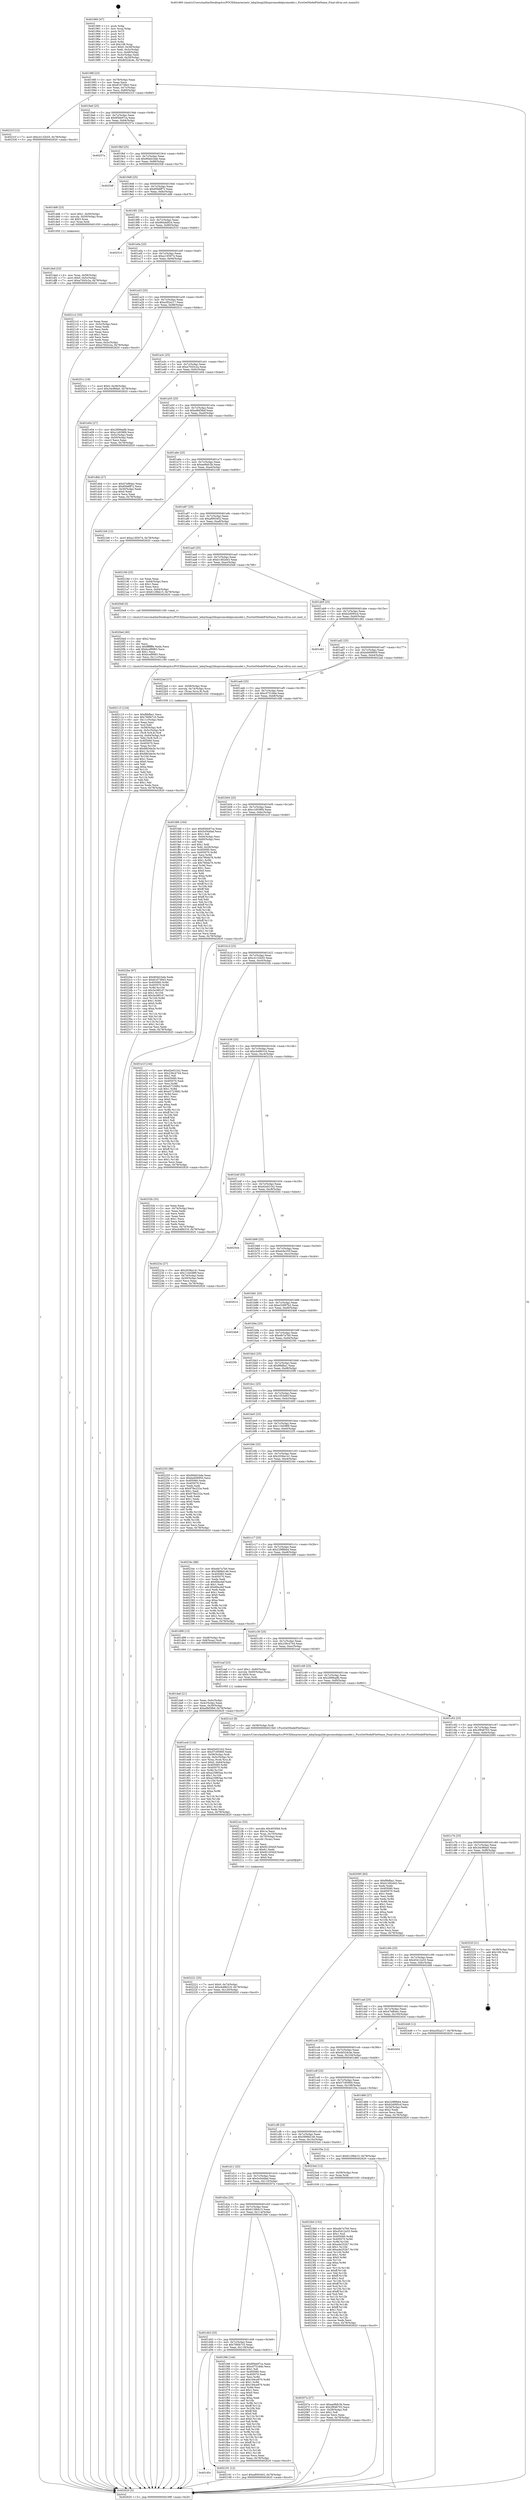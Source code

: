 digraph "0x401960" {
  label = "0x401960 (/mnt/c/Users/mathe/Desktop/tcc/POCII/binaries/extr_labq3map2libspicomodelpicomodel.c_PicoGetModelFileName_Final-ollvm.out::main(0))"
  labelloc = "t"
  node[shape=record]

  Entry [label="",width=0.3,height=0.3,shape=circle,fillcolor=black,style=filled]
  "0x40198f" [label="{
     0x40198f [23]\l
     | [instrs]\l
     &nbsp;&nbsp;0x40198f \<+3\>: mov -0x78(%rbp),%eax\l
     &nbsp;&nbsp;0x401992 \<+2\>: mov %eax,%ecx\l
     &nbsp;&nbsp;0x401994 \<+6\>: sub $0x81673843,%ecx\l
     &nbsp;&nbsp;0x40199a \<+3\>: mov %eax,-0x7c(%rbp)\l
     &nbsp;&nbsp;0x40199d \<+3\>: mov %ecx,-0x80(%rbp)\l
     &nbsp;&nbsp;0x4019a0 \<+6\>: je 000000000040231f \<main+0x9bf\>\l
  }"]
  "0x40231f" [label="{
     0x40231f [12]\l
     | [instrs]\l
     &nbsp;&nbsp;0x40231f \<+7\>: movl $0xc4132b55,-0x78(%rbp)\l
     &nbsp;&nbsp;0x402326 \<+5\>: jmp 0000000000402620 \<main+0xcc0\>\l
  }"]
  "0x4019a6" [label="{
     0x4019a6 [25]\l
     | [instrs]\l
     &nbsp;&nbsp;0x4019a6 \<+5\>: jmp 00000000004019ab \<main+0x4b\>\l
     &nbsp;&nbsp;0x4019ab \<+3\>: mov -0x7c(%rbp),%eax\l
     &nbsp;&nbsp;0x4019ae \<+5\>: sub $0x85bb97ca,%eax\l
     &nbsp;&nbsp;0x4019b3 \<+6\>: mov %eax,-0x84(%rbp)\l
     &nbsp;&nbsp;0x4019b9 \<+6\>: je 000000000040257a \<main+0xc1a\>\l
  }"]
  Exit [label="",width=0.3,height=0.3,shape=circle,fillcolor=black,style=filled,peripheries=2]
  "0x40257a" [label="{
     0x40257a\l
  }", style=dashed]
  "0x4019bf" [label="{
     0x4019bf [25]\l
     | [instrs]\l
     &nbsp;&nbsp;0x4019bf \<+5\>: jmp 00000000004019c4 \<main+0x64\>\l
     &nbsp;&nbsp;0x4019c4 \<+3\>: mov -0x7c(%rbp),%eax\l
     &nbsp;&nbsp;0x4019c7 \<+5\>: sub $0x90dd1bde,%eax\l
     &nbsp;&nbsp;0x4019cc \<+6\>: mov %eax,-0x88(%rbp)\l
     &nbsp;&nbsp;0x4019d2 \<+6\>: je 00000000004025df \<main+0xc7f\>\l
  }"]
  "0x4023b0" [label="{
     0x4023b0 [152]\l
     | [instrs]\l
     &nbsp;&nbsp;0x4023b0 \<+5\>: mov $0xefe7a7b0,%ecx\l
     &nbsp;&nbsp;0x4023b5 \<+5\>: mov $0x45412e33,%edx\l
     &nbsp;&nbsp;0x4023ba \<+3\>: mov $0x1,%sil\l
     &nbsp;&nbsp;0x4023bd \<+8\>: mov 0x405060,%r8d\l
     &nbsp;&nbsp;0x4023c5 \<+8\>: mov 0x405070,%r9d\l
     &nbsp;&nbsp;0x4023cd \<+3\>: mov %r8d,%r10d\l
     &nbsp;&nbsp;0x4023d0 \<+7\>: sub $0xa4e252b7,%r10d\l
     &nbsp;&nbsp;0x4023d7 \<+4\>: sub $0x1,%r10d\l
     &nbsp;&nbsp;0x4023db \<+7\>: add $0xa4e252b7,%r10d\l
     &nbsp;&nbsp;0x4023e2 \<+4\>: imul %r10d,%r8d\l
     &nbsp;&nbsp;0x4023e6 \<+4\>: and $0x1,%r8d\l
     &nbsp;&nbsp;0x4023ea \<+4\>: cmp $0x0,%r8d\l
     &nbsp;&nbsp;0x4023ee \<+4\>: sete %r11b\l
     &nbsp;&nbsp;0x4023f2 \<+4\>: cmp $0xa,%r9d\l
     &nbsp;&nbsp;0x4023f6 \<+3\>: setl %bl\l
     &nbsp;&nbsp;0x4023f9 \<+3\>: mov %r11b,%r14b\l
     &nbsp;&nbsp;0x4023fc \<+4\>: xor $0xff,%r14b\l
     &nbsp;&nbsp;0x402400 \<+3\>: mov %bl,%r15b\l
     &nbsp;&nbsp;0x402403 \<+4\>: xor $0xff,%r15b\l
     &nbsp;&nbsp;0x402407 \<+4\>: xor $0x1,%sil\l
     &nbsp;&nbsp;0x40240b \<+3\>: mov %r14b,%r12b\l
     &nbsp;&nbsp;0x40240e \<+4\>: and $0xff,%r12b\l
     &nbsp;&nbsp;0x402412 \<+3\>: and %sil,%r11b\l
     &nbsp;&nbsp;0x402415 \<+3\>: mov %r15b,%r13b\l
     &nbsp;&nbsp;0x402418 \<+4\>: and $0xff,%r13b\l
     &nbsp;&nbsp;0x40241c \<+3\>: and %sil,%bl\l
     &nbsp;&nbsp;0x40241f \<+3\>: or %r11b,%r12b\l
     &nbsp;&nbsp;0x402422 \<+3\>: or %bl,%r13b\l
     &nbsp;&nbsp;0x402425 \<+3\>: xor %r13b,%r12b\l
     &nbsp;&nbsp;0x402428 \<+3\>: or %r15b,%r14b\l
     &nbsp;&nbsp;0x40242b \<+4\>: xor $0xff,%r14b\l
     &nbsp;&nbsp;0x40242f \<+4\>: or $0x1,%sil\l
     &nbsp;&nbsp;0x402433 \<+3\>: and %sil,%r14b\l
     &nbsp;&nbsp;0x402436 \<+3\>: or %r14b,%r12b\l
     &nbsp;&nbsp;0x402439 \<+4\>: test $0x1,%r12b\l
     &nbsp;&nbsp;0x40243d \<+3\>: cmovne %edx,%ecx\l
     &nbsp;&nbsp;0x402440 \<+3\>: mov %ecx,-0x78(%rbp)\l
     &nbsp;&nbsp;0x402443 \<+5\>: jmp 0000000000402620 \<main+0xcc0\>\l
  }"]
  "0x4025df" [label="{
     0x4025df\l
  }", style=dashed]
  "0x4019d8" [label="{
     0x4019d8 [25]\l
     | [instrs]\l
     &nbsp;&nbsp;0x4019d8 \<+5\>: jmp 00000000004019dd \<main+0x7d\>\l
     &nbsp;&nbsp;0x4019dd \<+3\>: mov -0x7c(%rbp),%eax\l
     &nbsp;&nbsp;0x4019e0 \<+5\>: sub $0x95b6ff72,%eax\l
     &nbsp;&nbsp;0x4019e5 \<+6\>: mov %eax,-0x8c(%rbp)\l
     &nbsp;&nbsp;0x4019eb \<+6\>: je 0000000000401dd6 \<main+0x476\>\l
  }"]
  "0x4022be" [label="{
     0x4022be [97]\l
     | [instrs]\l
     &nbsp;&nbsp;0x4022be \<+5\>: mov $0x90dd1bde,%edx\l
     &nbsp;&nbsp;0x4022c3 \<+5\>: mov $0x81673843,%esi\l
     &nbsp;&nbsp;0x4022c8 \<+8\>: mov 0x405060,%r8d\l
     &nbsp;&nbsp;0x4022d0 \<+8\>: mov 0x405070,%r9d\l
     &nbsp;&nbsp;0x4022d8 \<+3\>: mov %r8d,%r10d\l
     &nbsp;&nbsp;0x4022db \<+7\>: sub $0x5e38f1d7,%r10d\l
     &nbsp;&nbsp;0x4022e2 \<+4\>: sub $0x1,%r10d\l
     &nbsp;&nbsp;0x4022e6 \<+7\>: add $0x5e38f1d7,%r10d\l
     &nbsp;&nbsp;0x4022ed \<+4\>: imul %r10d,%r8d\l
     &nbsp;&nbsp;0x4022f1 \<+4\>: and $0x1,%r8d\l
     &nbsp;&nbsp;0x4022f5 \<+4\>: cmp $0x0,%r8d\l
     &nbsp;&nbsp;0x4022f9 \<+4\>: sete %r11b\l
     &nbsp;&nbsp;0x4022fd \<+4\>: cmp $0xa,%r9d\l
     &nbsp;&nbsp;0x402301 \<+3\>: setl %bl\l
     &nbsp;&nbsp;0x402304 \<+3\>: mov %r11b,%r14b\l
     &nbsp;&nbsp;0x402307 \<+3\>: and %bl,%r14b\l
     &nbsp;&nbsp;0x40230a \<+3\>: xor %bl,%r11b\l
     &nbsp;&nbsp;0x40230d \<+3\>: or %r11b,%r14b\l
     &nbsp;&nbsp;0x402310 \<+4\>: test $0x1,%r14b\l
     &nbsp;&nbsp;0x402314 \<+3\>: cmovne %esi,%edx\l
     &nbsp;&nbsp;0x402317 \<+3\>: mov %edx,-0x78(%rbp)\l
     &nbsp;&nbsp;0x40231a \<+5\>: jmp 0000000000402620 \<main+0xcc0\>\l
  }"]
  "0x401dd6" [label="{
     0x401dd6 [23]\l
     | [instrs]\l
     &nbsp;&nbsp;0x401dd6 \<+7\>: movl $0x1,-0x50(%rbp)\l
     &nbsp;&nbsp;0x401ddd \<+4\>: movslq -0x50(%rbp),%rax\l
     &nbsp;&nbsp;0x401de1 \<+4\>: shl $0x3,%rax\l
     &nbsp;&nbsp;0x401de5 \<+3\>: mov %rax,%rdi\l
     &nbsp;&nbsp;0x401de8 \<+5\>: call 0000000000401050 \<malloc@plt\>\l
     | [calls]\l
     &nbsp;&nbsp;0x401050 \{1\} (unknown)\l
  }"]
  "0x4019f1" [label="{
     0x4019f1 [25]\l
     | [instrs]\l
     &nbsp;&nbsp;0x4019f1 \<+5\>: jmp 00000000004019f6 \<main+0x96\>\l
     &nbsp;&nbsp;0x4019f6 \<+3\>: mov -0x7c(%rbp),%eax\l
     &nbsp;&nbsp;0x4019f9 \<+5\>: sub $0x964dd924,%eax\l
     &nbsp;&nbsp;0x4019fe \<+6\>: mov %eax,-0x90(%rbp)\l
     &nbsp;&nbsp;0x401a04 \<+6\>: je 0000000000402510 \<main+0xbb0\>\l
  }"]
  "0x402221" [label="{
     0x402221 [25]\l
     | [instrs]\l
     &nbsp;&nbsp;0x402221 \<+7\>: movl $0x0,-0x74(%rbp)\l
     &nbsp;&nbsp;0x402228 \<+7\>: movl $0xcb486316,-0x78(%rbp)\l
     &nbsp;&nbsp;0x40222f \<+6\>: mov %eax,-0x120(%rbp)\l
     &nbsp;&nbsp;0x402235 \<+5\>: jmp 0000000000402620 \<main+0xcc0\>\l
  }"]
  "0x402510" [label="{
     0x402510\l
  }", style=dashed]
  "0x401a0a" [label="{
     0x401a0a [25]\l
     | [instrs]\l
     &nbsp;&nbsp;0x401a0a \<+5\>: jmp 0000000000401a0f \<main+0xaf\>\l
     &nbsp;&nbsp;0x401a0f \<+3\>: mov -0x7c(%rbp),%eax\l
     &nbsp;&nbsp;0x401a12 \<+5\>: sub $0xa13f3074,%eax\l
     &nbsp;&nbsp;0x401a17 \<+6\>: mov %eax,-0x94(%rbp)\l
     &nbsp;&nbsp;0x401a1d \<+6\>: je 00000000004021c2 \<main+0x862\>\l
  }"]
  "0x4021ec" [label="{
     0x4021ec [53]\l
     | [instrs]\l
     &nbsp;&nbsp;0x4021ec \<+10\>: movabs $0x4030b6,%rdi\l
     &nbsp;&nbsp;0x4021f6 \<+5\>: mov $0x1a,%ecx\l
     &nbsp;&nbsp;0x4021fb \<+4\>: mov %rax,-0x70(%rbp)\l
     &nbsp;&nbsp;0x4021ff \<+4\>: mov -0x70(%rbp),%rax\l
     &nbsp;&nbsp;0x402203 \<+3\>: movsbl (%rax),%eax\l
     &nbsp;&nbsp;0x402206 \<+1\>: cltd\l
     &nbsp;&nbsp;0x402207 \<+2\>: idiv %ecx\l
     &nbsp;&nbsp;0x402209 \<+6\>: sub $0x92183d2f,%edx\l
     &nbsp;&nbsp;0x40220f \<+3\>: add $0x61,%edx\l
     &nbsp;&nbsp;0x402212 \<+6\>: add $0x92183d2f,%edx\l
     &nbsp;&nbsp;0x402218 \<+2\>: mov %edx,%esi\l
     &nbsp;&nbsp;0x40221a \<+2\>: mov $0x0,%al\l
     &nbsp;&nbsp;0x40221c \<+5\>: call 0000000000401040 \<printf@plt\>\l
     | [calls]\l
     &nbsp;&nbsp;0x401040 \{1\} (unknown)\l
  }"]
  "0x4021c2" [label="{
     0x4021c2 [33]\l
     | [instrs]\l
     &nbsp;&nbsp;0x4021c2 \<+2\>: xor %eax,%eax\l
     &nbsp;&nbsp;0x4021c4 \<+3\>: mov -0x5c(%rbp),%ecx\l
     &nbsp;&nbsp;0x4021c7 \<+2\>: mov %eax,%edx\l
     &nbsp;&nbsp;0x4021c9 \<+2\>: sub %ecx,%edx\l
     &nbsp;&nbsp;0x4021cb \<+2\>: mov %eax,%ecx\l
     &nbsp;&nbsp;0x4021cd \<+3\>: sub $0x1,%ecx\l
     &nbsp;&nbsp;0x4021d0 \<+2\>: add %ecx,%edx\l
     &nbsp;&nbsp;0x4021d2 \<+2\>: sub %edx,%eax\l
     &nbsp;&nbsp;0x4021d4 \<+3\>: mov %eax,-0x5c(%rbp)\l
     &nbsp;&nbsp;0x4021d7 \<+7\>: movl $0xa7043c2a,-0x78(%rbp)\l
     &nbsp;&nbsp;0x4021de \<+5\>: jmp 0000000000402620 \<main+0xcc0\>\l
  }"]
  "0x401a23" [label="{
     0x401a23 [25]\l
     | [instrs]\l
     &nbsp;&nbsp;0x401a23 \<+5\>: jmp 0000000000401a28 \<main+0xc8\>\l
     &nbsp;&nbsp;0x401a28 \<+3\>: mov -0x7c(%rbp),%eax\l
     &nbsp;&nbsp;0x401a2b \<+5\>: sub $0xa3f2a217,%eax\l
     &nbsp;&nbsp;0x401a30 \<+6\>: mov %eax,-0x98(%rbp)\l
     &nbsp;&nbsp;0x401a36 \<+6\>: je 000000000040251c \<main+0xbbc\>\l
  }"]
  "0x401d5c" [label="{
     0x401d5c\l
  }", style=dashed]
  "0x40251c" [label="{
     0x40251c [19]\l
     | [instrs]\l
     &nbsp;&nbsp;0x40251c \<+7\>: movl $0x0,-0x38(%rbp)\l
     &nbsp;&nbsp;0x402523 \<+7\>: movl $0x34cf66a0,-0x78(%rbp)\l
     &nbsp;&nbsp;0x40252a \<+5\>: jmp 0000000000402620 \<main+0xcc0\>\l
  }"]
  "0x401a3c" [label="{
     0x401a3c [25]\l
     | [instrs]\l
     &nbsp;&nbsp;0x401a3c \<+5\>: jmp 0000000000401a41 \<main+0xe1\>\l
     &nbsp;&nbsp;0x401a41 \<+3\>: mov -0x7c(%rbp),%eax\l
     &nbsp;&nbsp;0x401a44 \<+5\>: sub $0xa7043c2a,%eax\l
     &nbsp;&nbsp;0x401a49 \<+6\>: mov %eax,-0x9c(%rbp)\l
     &nbsp;&nbsp;0x401a4f \<+6\>: je 0000000000401e04 \<main+0x4a4\>\l
  }"]
  "0x402191" [label="{
     0x402191 [12]\l
     | [instrs]\l
     &nbsp;&nbsp;0x402191 \<+7\>: movl $0xaf093402,-0x78(%rbp)\l
     &nbsp;&nbsp;0x402198 \<+5\>: jmp 0000000000402620 \<main+0xcc0\>\l
  }"]
  "0x401e04" [label="{
     0x401e04 [27]\l
     | [instrs]\l
     &nbsp;&nbsp;0x401e04 \<+5\>: mov $0x2899aefb,%eax\l
     &nbsp;&nbsp;0x401e09 \<+5\>: mov $0xc1d038f4,%ecx\l
     &nbsp;&nbsp;0x401e0e \<+3\>: mov -0x5c(%rbp),%edx\l
     &nbsp;&nbsp;0x401e11 \<+3\>: cmp -0x50(%rbp),%edx\l
     &nbsp;&nbsp;0x401e14 \<+3\>: cmovl %ecx,%eax\l
     &nbsp;&nbsp;0x401e17 \<+3\>: mov %eax,-0x78(%rbp)\l
     &nbsp;&nbsp;0x401e1a \<+5\>: jmp 0000000000402620 \<main+0xcc0\>\l
  }"]
  "0x401a55" [label="{
     0x401a55 [25]\l
     | [instrs]\l
     &nbsp;&nbsp;0x401a55 \<+5\>: jmp 0000000000401a5a \<main+0xfa\>\l
     &nbsp;&nbsp;0x401a5a \<+3\>: mov -0x7c(%rbp),%eax\l
     &nbsp;&nbsp;0x401a5d \<+5\>: sub $0xa9bf38ef,%eax\l
     &nbsp;&nbsp;0x401a62 \<+6\>: mov %eax,-0xa0(%rbp)\l
     &nbsp;&nbsp;0x401a68 \<+6\>: je 0000000000401dbb \<main+0x45b\>\l
  }"]
  "0x402115" [label="{
     0x402115 [124]\l
     | [instrs]\l
     &nbsp;&nbsp;0x402115 \<+5\>: mov $0xf9bfba1,%ecx\l
     &nbsp;&nbsp;0x40211a \<+5\>: mov $0x7fd0b7c5,%edx\l
     &nbsp;&nbsp;0x40211f \<+6\>: mov -0x11c(%rbp),%esi\l
     &nbsp;&nbsp;0x402125 \<+3\>: imul %eax,%esi\l
     &nbsp;&nbsp;0x402128 \<+3\>: mov %sil,%dil\l
     &nbsp;&nbsp;0x40212b \<+4\>: mov -0x58(%rbp),%r8\l
     &nbsp;&nbsp;0x40212f \<+4\>: movslq -0x5c(%rbp),%r9\l
     &nbsp;&nbsp;0x402133 \<+4\>: mov (%r8,%r9,8),%r8\l
     &nbsp;&nbsp;0x402137 \<+4\>: movslq -0x64(%rbp),%r9\l
     &nbsp;&nbsp;0x40213b \<+4\>: mov %dil,(%r8,%r9,1)\l
     &nbsp;&nbsp;0x40213f \<+7\>: mov 0x405060,%eax\l
     &nbsp;&nbsp;0x402146 \<+7\>: mov 0x405070,%esi\l
     &nbsp;&nbsp;0x40214d \<+3\>: mov %eax,%r10d\l
     &nbsp;&nbsp;0x402150 \<+7\>: sub $0xfd63de3e,%r10d\l
     &nbsp;&nbsp;0x402157 \<+4\>: sub $0x1,%r10d\l
     &nbsp;&nbsp;0x40215b \<+7\>: add $0xfd63de3e,%r10d\l
     &nbsp;&nbsp;0x402162 \<+4\>: imul %r10d,%eax\l
     &nbsp;&nbsp;0x402166 \<+3\>: and $0x1,%eax\l
     &nbsp;&nbsp;0x402169 \<+3\>: cmp $0x0,%eax\l
     &nbsp;&nbsp;0x40216c \<+4\>: sete %dil\l
     &nbsp;&nbsp;0x402170 \<+3\>: cmp $0xa,%esi\l
     &nbsp;&nbsp;0x402173 \<+4\>: setl %r11b\l
     &nbsp;&nbsp;0x402177 \<+3\>: mov %dil,%bl\l
     &nbsp;&nbsp;0x40217a \<+3\>: and %r11b,%bl\l
     &nbsp;&nbsp;0x40217d \<+3\>: xor %r11b,%dil\l
     &nbsp;&nbsp;0x402180 \<+3\>: or %dil,%bl\l
     &nbsp;&nbsp;0x402183 \<+3\>: test $0x1,%bl\l
     &nbsp;&nbsp;0x402186 \<+3\>: cmovne %edx,%ecx\l
     &nbsp;&nbsp;0x402189 \<+3\>: mov %ecx,-0x78(%rbp)\l
     &nbsp;&nbsp;0x40218c \<+5\>: jmp 0000000000402620 \<main+0xcc0\>\l
  }"]
  "0x401dbb" [label="{
     0x401dbb [27]\l
     | [instrs]\l
     &nbsp;&nbsp;0x401dbb \<+5\>: mov $0x47ef84ec,%eax\l
     &nbsp;&nbsp;0x401dc0 \<+5\>: mov $0x95b6ff72,%ecx\l
     &nbsp;&nbsp;0x401dc5 \<+3\>: mov -0x30(%rbp),%edx\l
     &nbsp;&nbsp;0x401dc8 \<+3\>: cmp $0x0,%edx\l
     &nbsp;&nbsp;0x401dcb \<+3\>: cmove %ecx,%eax\l
     &nbsp;&nbsp;0x401dce \<+3\>: mov %eax,-0x78(%rbp)\l
     &nbsp;&nbsp;0x401dd1 \<+5\>: jmp 0000000000402620 \<main+0xcc0\>\l
  }"]
  "0x401a6e" [label="{
     0x401a6e [25]\l
     | [instrs]\l
     &nbsp;&nbsp;0x401a6e \<+5\>: jmp 0000000000401a73 \<main+0x113\>\l
     &nbsp;&nbsp;0x401a73 \<+3\>: mov -0x7c(%rbp),%eax\l
     &nbsp;&nbsp;0x401a76 \<+5\>: sub $0xae9bfc3b,%eax\l
     &nbsp;&nbsp;0x401a7b \<+6\>: mov %eax,-0xa4(%rbp)\l
     &nbsp;&nbsp;0x401a81 \<+6\>: je 00000000004021b6 \<main+0x856\>\l
  }"]
  "0x4020ed" [label="{
     0x4020ed [40]\l
     | [instrs]\l
     &nbsp;&nbsp;0x4020ed \<+5\>: mov $0x2,%ecx\l
     &nbsp;&nbsp;0x4020f2 \<+1\>: cltd\l
     &nbsp;&nbsp;0x4020f3 \<+2\>: idiv %ecx\l
     &nbsp;&nbsp;0x4020f5 \<+6\>: imul $0xfffffffe,%edx,%ecx\l
     &nbsp;&nbsp;0x4020fb \<+6\>: add $0xbcef9983,%ecx\l
     &nbsp;&nbsp;0x402101 \<+3\>: add $0x1,%ecx\l
     &nbsp;&nbsp;0x402104 \<+6\>: sub $0xbcef9983,%ecx\l
     &nbsp;&nbsp;0x40210a \<+6\>: mov %ecx,-0x11c(%rbp)\l
     &nbsp;&nbsp;0x402110 \<+5\>: call 0000000000401160 \<next_i\>\l
     | [calls]\l
     &nbsp;&nbsp;0x401160 \{1\} (/mnt/c/Users/mathe/Desktop/tcc/POCII/binaries/extr_labq3map2libspicomodelpicomodel.c_PicoGetModelFileName_Final-ollvm.out::next_i)\l
  }"]
  "0x4021b6" [label="{
     0x4021b6 [12]\l
     | [instrs]\l
     &nbsp;&nbsp;0x4021b6 \<+7\>: movl $0xa13f3074,-0x78(%rbp)\l
     &nbsp;&nbsp;0x4021bd \<+5\>: jmp 0000000000402620 \<main+0xcc0\>\l
  }"]
  "0x401a87" [label="{
     0x401a87 [25]\l
     | [instrs]\l
     &nbsp;&nbsp;0x401a87 \<+5\>: jmp 0000000000401a8c \<main+0x12c\>\l
     &nbsp;&nbsp;0x401a8c \<+3\>: mov -0x7c(%rbp),%eax\l
     &nbsp;&nbsp;0x401a8f \<+5\>: sub $0xaf093402,%eax\l
     &nbsp;&nbsp;0x401a94 \<+6\>: mov %eax,-0xa8(%rbp)\l
     &nbsp;&nbsp;0x401a9a \<+6\>: je 000000000040219d \<main+0x83d\>\l
  }"]
  "0x401d43" [label="{
     0x401d43 [25]\l
     | [instrs]\l
     &nbsp;&nbsp;0x401d43 \<+5\>: jmp 0000000000401d48 \<main+0x3e8\>\l
     &nbsp;&nbsp;0x401d48 \<+3\>: mov -0x7c(%rbp),%eax\l
     &nbsp;&nbsp;0x401d4b \<+5\>: sub $0x7fd0b7c5,%eax\l
     &nbsp;&nbsp;0x401d50 \<+6\>: mov %eax,-0x118(%rbp)\l
     &nbsp;&nbsp;0x401d56 \<+6\>: je 0000000000402191 \<main+0x831\>\l
  }"]
  "0x40219d" [label="{
     0x40219d [25]\l
     | [instrs]\l
     &nbsp;&nbsp;0x40219d \<+2\>: xor %eax,%eax\l
     &nbsp;&nbsp;0x40219f \<+3\>: mov -0x64(%rbp),%ecx\l
     &nbsp;&nbsp;0x4021a2 \<+3\>: sub $0x1,%eax\l
     &nbsp;&nbsp;0x4021a5 \<+2\>: sub %eax,%ecx\l
     &nbsp;&nbsp;0x4021a7 \<+3\>: mov %ecx,-0x64(%rbp)\l
     &nbsp;&nbsp;0x4021aa \<+7\>: movl $0x6129bb15,-0x78(%rbp)\l
     &nbsp;&nbsp;0x4021b1 \<+5\>: jmp 0000000000402620 \<main+0xcc0\>\l
  }"]
  "0x401aa0" [label="{
     0x401aa0 [25]\l
     | [instrs]\l
     &nbsp;&nbsp;0x401aa0 \<+5\>: jmp 0000000000401aa5 \<main+0x145\>\l
     &nbsp;&nbsp;0x401aa5 \<+3\>: mov -0x7c(%rbp),%eax\l
     &nbsp;&nbsp;0x401aa8 \<+5\>: sub $0xb1492d43,%eax\l
     &nbsp;&nbsp;0x401aad \<+6\>: mov %eax,-0xac(%rbp)\l
     &nbsp;&nbsp;0x401ab3 \<+6\>: je 00000000004020e8 \<main+0x788\>\l
  }"]
  "0x401f46" [label="{
     0x401f46 [144]\l
     | [instrs]\l
     &nbsp;&nbsp;0x401f46 \<+5\>: mov $0x85bb97ca,%eax\l
     &nbsp;&nbsp;0x401f4b \<+5\>: mov $0xc07518de,%ecx\l
     &nbsp;&nbsp;0x401f50 \<+2\>: mov $0x1,%dl\l
     &nbsp;&nbsp;0x401f52 \<+7\>: mov 0x405060,%esi\l
     &nbsp;&nbsp;0x401f59 \<+7\>: mov 0x405070,%edi\l
     &nbsp;&nbsp;0x401f60 \<+3\>: mov %esi,%r8d\l
     &nbsp;&nbsp;0x401f63 \<+7\>: add $0x194ce970,%r8d\l
     &nbsp;&nbsp;0x401f6a \<+4\>: sub $0x1,%r8d\l
     &nbsp;&nbsp;0x401f6e \<+7\>: sub $0x194ce970,%r8d\l
     &nbsp;&nbsp;0x401f75 \<+4\>: imul %r8d,%esi\l
     &nbsp;&nbsp;0x401f79 \<+3\>: and $0x1,%esi\l
     &nbsp;&nbsp;0x401f7c \<+3\>: cmp $0x0,%esi\l
     &nbsp;&nbsp;0x401f7f \<+4\>: sete %r9b\l
     &nbsp;&nbsp;0x401f83 \<+3\>: cmp $0xa,%edi\l
     &nbsp;&nbsp;0x401f86 \<+4\>: setl %r10b\l
     &nbsp;&nbsp;0x401f8a \<+3\>: mov %r9b,%r11b\l
     &nbsp;&nbsp;0x401f8d \<+4\>: xor $0xff,%r11b\l
     &nbsp;&nbsp;0x401f91 \<+3\>: mov %r10b,%bl\l
     &nbsp;&nbsp;0x401f94 \<+3\>: xor $0xff,%bl\l
     &nbsp;&nbsp;0x401f97 \<+3\>: xor $0x0,%dl\l
     &nbsp;&nbsp;0x401f9a \<+3\>: mov %r11b,%r14b\l
     &nbsp;&nbsp;0x401f9d \<+4\>: and $0x0,%r14b\l
     &nbsp;&nbsp;0x401fa1 \<+3\>: and %dl,%r9b\l
     &nbsp;&nbsp;0x401fa4 \<+3\>: mov %bl,%r15b\l
     &nbsp;&nbsp;0x401fa7 \<+4\>: and $0x0,%r15b\l
     &nbsp;&nbsp;0x401fab \<+3\>: and %dl,%r10b\l
     &nbsp;&nbsp;0x401fae \<+3\>: or %r9b,%r14b\l
     &nbsp;&nbsp;0x401fb1 \<+3\>: or %r10b,%r15b\l
     &nbsp;&nbsp;0x401fb4 \<+3\>: xor %r15b,%r14b\l
     &nbsp;&nbsp;0x401fb7 \<+3\>: or %bl,%r11b\l
     &nbsp;&nbsp;0x401fba \<+4\>: xor $0xff,%r11b\l
     &nbsp;&nbsp;0x401fbe \<+3\>: or $0x0,%dl\l
     &nbsp;&nbsp;0x401fc1 \<+3\>: and %dl,%r11b\l
     &nbsp;&nbsp;0x401fc4 \<+3\>: or %r11b,%r14b\l
     &nbsp;&nbsp;0x401fc7 \<+4\>: test $0x1,%r14b\l
     &nbsp;&nbsp;0x401fcb \<+3\>: cmovne %ecx,%eax\l
     &nbsp;&nbsp;0x401fce \<+3\>: mov %eax,-0x78(%rbp)\l
     &nbsp;&nbsp;0x401fd1 \<+5\>: jmp 0000000000402620 \<main+0xcc0\>\l
  }"]
  "0x4020e8" [label="{
     0x4020e8 [5]\l
     | [instrs]\l
     &nbsp;&nbsp;0x4020e8 \<+5\>: call 0000000000401160 \<next_i\>\l
     | [calls]\l
     &nbsp;&nbsp;0x401160 \{1\} (/mnt/c/Users/mathe/Desktop/tcc/POCII/binaries/extr_labq3map2libspicomodelpicomodel.c_PicoGetModelFileName_Final-ollvm.out::next_i)\l
  }"]
  "0x401ab9" [label="{
     0x401ab9 [25]\l
     | [instrs]\l
     &nbsp;&nbsp;0x401ab9 \<+5\>: jmp 0000000000401abe \<main+0x15e\>\l
     &nbsp;&nbsp;0x401abe \<+3\>: mov -0x7c(%rbp),%eax\l
     &nbsp;&nbsp;0x401ac1 \<+5\>: sub $0xb2d095cd,%eax\l
     &nbsp;&nbsp;0x401ac6 \<+6\>: mov %eax,-0xb0(%rbp)\l
     &nbsp;&nbsp;0x401acc \<+6\>: je 0000000000401d81 \<main+0x421\>\l
  }"]
  "0x401d2a" [label="{
     0x401d2a [25]\l
     | [instrs]\l
     &nbsp;&nbsp;0x401d2a \<+5\>: jmp 0000000000401d2f \<main+0x3cf\>\l
     &nbsp;&nbsp;0x401d2f \<+3\>: mov -0x7c(%rbp),%eax\l
     &nbsp;&nbsp;0x401d32 \<+5\>: sub $0x6129bb15,%eax\l
     &nbsp;&nbsp;0x401d37 \<+6\>: mov %eax,-0x114(%rbp)\l
     &nbsp;&nbsp;0x401d3d \<+6\>: je 0000000000401f46 \<main+0x5e6\>\l
  }"]
  "0x401d81" [label="{
     0x401d81\l
  }", style=dashed]
  "0x401ad2" [label="{
     0x401ad2 [25]\l
     | [instrs]\l
     &nbsp;&nbsp;0x401ad2 \<+5\>: jmp 0000000000401ad7 \<main+0x177\>\l
     &nbsp;&nbsp;0x401ad7 \<+3\>: mov -0x7c(%rbp),%eax\l
     &nbsp;&nbsp;0x401ada \<+5\>: sub $0xbd409950,%eax\l
     &nbsp;&nbsp;0x401adf \<+6\>: mov %eax,-0xb4(%rbp)\l
     &nbsp;&nbsp;0x401ae5 \<+6\>: je 00000000004022ad \<main+0x94d\>\l
  }"]
  "0x40207a" [label="{
     0x40207a [27]\l
     | [instrs]\l
     &nbsp;&nbsp;0x40207a \<+5\>: mov $0xae9bfc3b,%eax\l
     &nbsp;&nbsp;0x40207f \<+5\>: mov $0x2f948703,%ecx\l
     &nbsp;&nbsp;0x402084 \<+3\>: mov -0x29(%rbp),%dl\l
     &nbsp;&nbsp;0x402087 \<+3\>: test $0x1,%dl\l
     &nbsp;&nbsp;0x40208a \<+3\>: cmovne %ecx,%eax\l
     &nbsp;&nbsp;0x40208d \<+3\>: mov %eax,-0x78(%rbp)\l
     &nbsp;&nbsp;0x402090 \<+5\>: jmp 0000000000402620 \<main+0xcc0\>\l
  }"]
  "0x4022ad" [label="{
     0x4022ad [17]\l
     | [instrs]\l
     &nbsp;&nbsp;0x4022ad \<+4\>: mov -0x58(%rbp),%rax\l
     &nbsp;&nbsp;0x4022b1 \<+4\>: movslq -0x74(%rbp),%rcx\l
     &nbsp;&nbsp;0x4022b5 \<+4\>: mov (%rax,%rcx,8),%rdi\l
     &nbsp;&nbsp;0x4022b9 \<+5\>: call 0000000000401030 \<free@plt\>\l
     | [calls]\l
     &nbsp;&nbsp;0x401030 \{1\} (unknown)\l
  }"]
  "0x401aeb" [label="{
     0x401aeb [25]\l
     | [instrs]\l
     &nbsp;&nbsp;0x401aeb \<+5\>: jmp 0000000000401af0 \<main+0x190\>\l
     &nbsp;&nbsp;0x401af0 \<+3\>: mov -0x7c(%rbp),%eax\l
     &nbsp;&nbsp;0x401af3 \<+5\>: sub $0xc07518de,%eax\l
     &nbsp;&nbsp;0x401af8 \<+6\>: mov %eax,-0xb8(%rbp)\l
     &nbsp;&nbsp;0x401afe \<+6\>: je 0000000000401fd6 \<main+0x676\>\l
  }"]
  "0x401d11" [label="{
     0x401d11 [25]\l
     | [instrs]\l
     &nbsp;&nbsp;0x401d11 \<+5\>: jmp 0000000000401d16 \<main+0x3b6\>\l
     &nbsp;&nbsp;0x401d16 \<+3\>: mov -0x7c(%rbp),%eax\l
     &nbsp;&nbsp;0x401d19 \<+5\>: sub $0x5c044fad,%eax\l
     &nbsp;&nbsp;0x401d1e \<+6\>: mov %eax,-0x110(%rbp)\l
     &nbsp;&nbsp;0x401d24 \<+6\>: je 000000000040207a \<main+0x71a\>\l
  }"]
  "0x401fd6" [label="{
     0x401fd6 [164]\l
     | [instrs]\l
     &nbsp;&nbsp;0x401fd6 \<+5\>: mov $0x85bb97ca,%eax\l
     &nbsp;&nbsp;0x401fdb \<+5\>: mov $0x5c044fad,%ecx\l
     &nbsp;&nbsp;0x401fe0 \<+2\>: mov $0x1,%dl\l
     &nbsp;&nbsp;0x401fe2 \<+3\>: mov -0x64(%rbp),%esi\l
     &nbsp;&nbsp;0x401fe5 \<+3\>: cmp -0x60(%rbp),%esi\l
     &nbsp;&nbsp;0x401fe8 \<+4\>: setl %dil\l
     &nbsp;&nbsp;0x401fec \<+4\>: and $0x1,%dil\l
     &nbsp;&nbsp;0x401ff0 \<+4\>: mov %dil,-0x29(%rbp)\l
     &nbsp;&nbsp;0x401ff4 \<+7\>: mov 0x405060,%esi\l
     &nbsp;&nbsp;0x401ffb \<+8\>: mov 0x405070,%r8d\l
     &nbsp;&nbsp;0x402003 \<+3\>: mov %esi,%r9d\l
     &nbsp;&nbsp;0x402006 \<+7\>: add $0x780da76,%r9d\l
     &nbsp;&nbsp;0x40200d \<+4\>: sub $0x1,%r9d\l
     &nbsp;&nbsp;0x402011 \<+7\>: sub $0x780da76,%r9d\l
     &nbsp;&nbsp;0x402018 \<+4\>: imul %r9d,%esi\l
     &nbsp;&nbsp;0x40201c \<+3\>: and $0x1,%esi\l
     &nbsp;&nbsp;0x40201f \<+3\>: cmp $0x0,%esi\l
     &nbsp;&nbsp;0x402022 \<+4\>: sete %dil\l
     &nbsp;&nbsp;0x402026 \<+4\>: cmp $0xa,%r8d\l
     &nbsp;&nbsp;0x40202a \<+4\>: setl %r10b\l
     &nbsp;&nbsp;0x40202e \<+3\>: mov %dil,%r11b\l
     &nbsp;&nbsp;0x402031 \<+4\>: xor $0xff,%r11b\l
     &nbsp;&nbsp;0x402035 \<+3\>: mov %r10b,%bl\l
     &nbsp;&nbsp;0x402038 \<+3\>: xor $0xff,%bl\l
     &nbsp;&nbsp;0x40203b \<+3\>: xor $0x1,%dl\l
     &nbsp;&nbsp;0x40203e \<+3\>: mov %r11b,%r14b\l
     &nbsp;&nbsp;0x402041 \<+4\>: and $0xff,%r14b\l
     &nbsp;&nbsp;0x402045 \<+3\>: and %dl,%dil\l
     &nbsp;&nbsp;0x402048 \<+3\>: mov %bl,%r15b\l
     &nbsp;&nbsp;0x40204b \<+4\>: and $0xff,%r15b\l
     &nbsp;&nbsp;0x40204f \<+3\>: and %dl,%r10b\l
     &nbsp;&nbsp;0x402052 \<+3\>: or %dil,%r14b\l
     &nbsp;&nbsp;0x402055 \<+3\>: or %r10b,%r15b\l
     &nbsp;&nbsp;0x402058 \<+3\>: xor %r15b,%r14b\l
     &nbsp;&nbsp;0x40205b \<+3\>: or %bl,%r11b\l
     &nbsp;&nbsp;0x40205e \<+4\>: xor $0xff,%r11b\l
     &nbsp;&nbsp;0x402062 \<+3\>: or $0x1,%dl\l
     &nbsp;&nbsp;0x402065 \<+3\>: and %dl,%r11b\l
     &nbsp;&nbsp;0x402068 \<+3\>: or %r11b,%r14b\l
     &nbsp;&nbsp;0x40206b \<+4\>: test $0x1,%r14b\l
     &nbsp;&nbsp;0x40206f \<+3\>: cmovne %ecx,%eax\l
     &nbsp;&nbsp;0x402072 \<+3\>: mov %eax,-0x78(%rbp)\l
     &nbsp;&nbsp;0x402075 \<+5\>: jmp 0000000000402620 \<main+0xcc0\>\l
  }"]
  "0x401b04" [label="{
     0x401b04 [25]\l
     | [instrs]\l
     &nbsp;&nbsp;0x401b04 \<+5\>: jmp 0000000000401b09 \<main+0x1a9\>\l
     &nbsp;&nbsp;0x401b09 \<+3\>: mov -0x7c(%rbp),%eax\l
     &nbsp;&nbsp;0x401b0c \<+5\>: sub $0xc1d038f4,%eax\l
     &nbsp;&nbsp;0x401b11 \<+6\>: mov %eax,-0xbc(%rbp)\l
     &nbsp;&nbsp;0x401b17 \<+6\>: je 0000000000401e1f \<main+0x4bf\>\l
  }"]
  "0x4023a4" [label="{
     0x4023a4 [12]\l
     | [instrs]\l
     &nbsp;&nbsp;0x4023a4 \<+4\>: mov -0x58(%rbp),%rax\l
     &nbsp;&nbsp;0x4023a8 \<+3\>: mov %rax,%rdi\l
     &nbsp;&nbsp;0x4023ab \<+5\>: call 0000000000401030 \<free@plt\>\l
     | [calls]\l
     &nbsp;&nbsp;0x401030 \{1\} (unknown)\l
  }"]
  "0x401e1f" [label="{
     0x401e1f [144]\l
     | [instrs]\l
     &nbsp;&nbsp;0x401e1f \<+5\>: mov $0xd2e021b2,%eax\l
     &nbsp;&nbsp;0x401e24 \<+5\>: mov $0x236c4744,%ecx\l
     &nbsp;&nbsp;0x401e29 \<+2\>: mov $0x1,%dl\l
     &nbsp;&nbsp;0x401e2b \<+7\>: mov 0x405060,%esi\l
     &nbsp;&nbsp;0x401e32 \<+7\>: mov 0x405070,%edi\l
     &nbsp;&nbsp;0x401e39 \<+3\>: mov %esi,%r8d\l
     &nbsp;&nbsp;0x401e3c \<+7\>: sub $0xe5723882,%r8d\l
     &nbsp;&nbsp;0x401e43 \<+4\>: sub $0x1,%r8d\l
     &nbsp;&nbsp;0x401e47 \<+7\>: add $0xe5723882,%r8d\l
     &nbsp;&nbsp;0x401e4e \<+4\>: imul %r8d,%esi\l
     &nbsp;&nbsp;0x401e52 \<+3\>: and $0x1,%esi\l
     &nbsp;&nbsp;0x401e55 \<+3\>: cmp $0x0,%esi\l
     &nbsp;&nbsp;0x401e58 \<+4\>: sete %r9b\l
     &nbsp;&nbsp;0x401e5c \<+3\>: cmp $0xa,%edi\l
     &nbsp;&nbsp;0x401e5f \<+4\>: setl %r10b\l
     &nbsp;&nbsp;0x401e63 \<+3\>: mov %r9b,%r11b\l
     &nbsp;&nbsp;0x401e66 \<+4\>: xor $0xff,%r11b\l
     &nbsp;&nbsp;0x401e6a \<+3\>: mov %r10b,%bl\l
     &nbsp;&nbsp;0x401e6d \<+3\>: xor $0xff,%bl\l
     &nbsp;&nbsp;0x401e70 \<+3\>: xor $0x1,%dl\l
     &nbsp;&nbsp;0x401e73 \<+3\>: mov %r11b,%r14b\l
     &nbsp;&nbsp;0x401e76 \<+4\>: and $0xff,%r14b\l
     &nbsp;&nbsp;0x401e7a \<+3\>: and %dl,%r9b\l
     &nbsp;&nbsp;0x401e7d \<+3\>: mov %bl,%r15b\l
     &nbsp;&nbsp;0x401e80 \<+4\>: and $0xff,%r15b\l
     &nbsp;&nbsp;0x401e84 \<+3\>: and %dl,%r10b\l
     &nbsp;&nbsp;0x401e87 \<+3\>: or %r9b,%r14b\l
     &nbsp;&nbsp;0x401e8a \<+3\>: or %r10b,%r15b\l
     &nbsp;&nbsp;0x401e8d \<+3\>: xor %r15b,%r14b\l
     &nbsp;&nbsp;0x401e90 \<+3\>: or %bl,%r11b\l
     &nbsp;&nbsp;0x401e93 \<+4\>: xor $0xff,%r11b\l
     &nbsp;&nbsp;0x401e97 \<+3\>: or $0x1,%dl\l
     &nbsp;&nbsp;0x401e9a \<+3\>: and %dl,%r11b\l
     &nbsp;&nbsp;0x401e9d \<+3\>: or %r11b,%r14b\l
     &nbsp;&nbsp;0x401ea0 \<+4\>: test $0x1,%r14b\l
     &nbsp;&nbsp;0x401ea4 \<+3\>: cmovne %ecx,%eax\l
     &nbsp;&nbsp;0x401ea7 \<+3\>: mov %eax,-0x78(%rbp)\l
     &nbsp;&nbsp;0x401eaa \<+5\>: jmp 0000000000402620 \<main+0xcc0\>\l
  }"]
  "0x401b1d" [label="{
     0x401b1d [25]\l
     | [instrs]\l
     &nbsp;&nbsp;0x401b1d \<+5\>: jmp 0000000000401b22 \<main+0x1c2\>\l
     &nbsp;&nbsp;0x401b22 \<+3\>: mov -0x7c(%rbp),%eax\l
     &nbsp;&nbsp;0x401b25 \<+5\>: sub $0xc4132b55,%eax\l
     &nbsp;&nbsp;0x401b2a \<+6\>: mov %eax,-0xc0(%rbp)\l
     &nbsp;&nbsp;0x401b30 \<+6\>: je 000000000040232b \<main+0x9cb\>\l
  }"]
  "0x401cf8" [label="{
     0x401cf8 [25]\l
     | [instrs]\l
     &nbsp;&nbsp;0x401cf8 \<+5\>: jmp 0000000000401cfd \<main+0x39d\>\l
     &nbsp;&nbsp;0x401cfd \<+3\>: mov -0x7c(%rbp),%eax\l
     &nbsp;&nbsp;0x401d00 \<+5\>: sub $0x5888d146,%eax\l
     &nbsp;&nbsp;0x401d05 \<+6\>: mov %eax,-0x10c(%rbp)\l
     &nbsp;&nbsp;0x401d0b \<+6\>: je 00000000004023a4 \<main+0xa44\>\l
  }"]
  "0x40232b" [label="{
     0x40232b [33]\l
     | [instrs]\l
     &nbsp;&nbsp;0x40232b \<+2\>: xor %eax,%eax\l
     &nbsp;&nbsp;0x40232d \<+3\>: mov -0x74(%rbp),%ecx\l
     &nbsp;&nbsp;0x402330 \<+2\>: mov %eax,%edx\l
     &nbsp;&nbsp;0x402332 \<+2\>: sub %ecx,%edx\l
     &nbsp;&nbsp;0x402334 \<+2\>: mov %eax,%ecx\l
     &nbsp;&nbsp;0x402336 \<+3\>: sub $0x1,%ecx\l
     &nbsp;&nbsp;0x402339 \<+2\>: add %ecx,%edx\l
     &nbsp;&nbsp;0x40233b \<+2\>: sub %edx,%eax\l
     &nbsp;&nbsp;0x40233d \<+3\>: mov %eax,-0x74(%rbp)\l
     &nbsp;&nbsp;0x402340 \<+7\>: movl $0xcb486316,-0x78(%rbp)\l
     &nbsp;&nbsp;0x402347 \<+5\>: jmp 0000000000402620 \<main+0xcc0\>\l
  }"]
  "0x401b36" [label="{
     0x401b36 [25]\l
     | [instrs]\l
     &nbsp;&nbsp;0x401b36 \<+5\>: jmp 0000000000401b3b \<main+0x1db\>\l
     &nbsp;&nbsp;0x401b3b \<+3\>: mov -0x7c(%rbp),%eax\l
     &nbsp;&nbsp;0x401b3e \<+5\>: sub $0xcb486316,%eax\l
     &nbsp;&nbsp;0x401b43 \<+6\>: mov %eax,-0xc4(%rbp)\l
     &nbsp;&nbsp;0x401b49 \<+6\>: je 000000000040223a \<main+0x8da\>\l
  }"]
  "0x401f3a" [label="{
     0x401f3a [12]\l
     | [instrs]\l
     &nbsp;&nbsp;0x401f3a \<+7\>: movl $0x6129bb15,-0x78(%rbp)\l
     &nbsp;&nbsp;0x401f41 \<+5\>: jmp 0000000000402620 \<main+0xcc0\>\l
  }"]
  "0x40223a" [label="{
     0x40223a [27]\l
     | [instrs]\l
     &nbsp;&nbsp;0x40223a \<+5\>: mov $0x2036a141,%eax\l
     &nbsp;&nbsp;0x40223f \<+5\>: mov $0x110d38f9,%ecx\l
     &nbsp;&nbsp;0x402244 \<+3\>: mov -0x74(%rbp),%edx\l
     &nbsp;&nbsp;0x402247 \<+3\>: cmp -0x50(%rbp),%edx\l
     &nbsp;&nbsp;0x40224a \<+3\>: cmovl %ecx,%eax\l
     &nbsp;&nbsp;0x40224d \<+3\>: mov %eax,-0x78(%rbp)\l
     &nbsp;&nbsp;0x402250 \<+5\>: jmp 0000000000402620 \<main+0xcc0\>\l
  }"]
  "0x401b4f" [label="{
     0x401b4f [25]\l
     | [instrs]\l
     &nbsp;&nbsp;0x401b4f \<+5\>: jmp 0000000000401b54 \<main+0x1f4\>\l
     &nbsp;&nbsp;0x401b54 \<+3\>: mov -0x7c(%rbp),%eax\l
     &nbsp;&nbsp;0x401b57 \<+5\>: sub $0xd2e021b2,%eax\l
     &nbsp;&nbsp;0x401b5c \<+6\>: mov %eax,-0xc8(%rbp)\l
     &nbsp;&nbsp;0x401b62 \<+6\>: je 0000000000402544 \<main+0xbe4\>\l
  }"]
  "0x401ec6" [label="{
     0x401ec6 [116]\l
     | [instrs]\l
     &nbsp;&nbsp;0x401ec6 \<+5\>: mov $0xd2e021b2,%ecx\l
     &nbsp;&nbsp;0x401ecb \<+5\>: mov $0x57c95900,%edx\l
     &nbsp;&nbsp;0x401ed0 \<+4\>: mov -0x58(%rbp),%rdi\l
     &nbsp;&nbsp;0x401ed4 \<+4\>: movslq -0x5c(%rbp),%rsi\l
     &nbsp;&nbsp;0x401ed8 \<+4\>: mov %rax,(%rdi,%rsi,8)\l
     &nbsp;&nbsp;0x401edc \<+7\>: movl $0x0,-0x64(%rbp)\l
     &nbsp;&nbsp;0x401ee3 \<+8\>: mov 0x405060,%r8d\l
     &nbsp;&nbsp;0x401eeb \<+8\>: mov 0x405070,%r9d\l
     &nbsp;&nbsp;0x401ef3 \<+3\>: mov %r8d,%r10d\l
     &nbsp;&nbsp;0x401ef6 \<+7\>: add $0xa23865ae,%r10d\l
     &nbsp;&nbsp;0x401efd \<+4\>: sub $0x1,%r10d\l
     &nbsp;&nbsp;0x401f01 \<+7\>: sub $0xa23865ae,%r10d\l
     &nbsp;&nbsp;0x401f08 \<+4\>: imul %r10d,%r8d\l
     &nbsp;&nbsp;0x401f0c \<+4\>: and $0x1,%r8d\l
     &nbsp;&nbsp;0x401f10 \<+4\>: cmp $0x0,%r8d\l
     &nbsp;&nbsp;0x401f14 \<+4\>: sete %r11b\l
     &nbsp;&nbsp;0x401f18 \<+4\>: cmp $0xa,%r9d\l
     &nbsp;&nbsp;0x401f1c \<+3\>: setl %bl\l
     &nbsp;&nbsp;0x401f1f \<+3\>: mov %r11b,%r14b\l
     &nbsp;&nbsp;0x401f22 \<+3\>: and %bl,%r14b\l
     &nbsp;&nbsp;0x401f25 \<+3\>: xor %bl,%r11b\l
     &nbsp;&nbsp;0x401f28 \<+3\>: or %r11b,%r14b\l
     &nbsp;&nbsp;0x401f2b \<+4\>: test $0x1,%r14b\l
     &nbsp;&nbsp;0x401f2f \<+3\>: cmovne %edx,%ecx\l
     &nbsp;&nbsp;0x401f32 \<+3\>: mov %ecx,-0x78(%rbp)\l
     &nbsp;&nbsp;0x401f35 \<+5\>: jmp 0000000000402620 \<main+0xcc0\>\l
  }"]
  "0x402544" [label="{
     0x402544\l
  }", style=dashed]
  "0x401b68" [label="{
     0x401b68 [25]\l
     | [instrs]\l
     &nbsp;&nbsp;0x401b68 \<+5\>: jmp 0000000000401b6d \<main+0x20d\>\l
     &nbsp;&nbsp;0x401b6d \<+3\>: mov -0x7c(%rbp),%eax\l
     &nbsp;&nbsp;0x401b70 \<+5\>: sub $0xdcfa1f2f,%eax\l
     &nbsp;&nbsp;0x401b75 \<+6\>: mov %eax,-0xcc(%rbp)\l
     &nbsp;&nbsp;0x401b7b \<+6\>: je 0000000000402614 \<main+0xcb4\>\l
  }"]
  "0x401ded" [label="{
     0x401ded [23]\l
     | [instrs]\l
     &nbsp;&nbsp;0x401ded \<+4\>: mov %rax,-0x58(%rbp)\l
     &nbsp;&nbsp;0x401df1 \<+7\>: movl $0x0,-0x5c(%rbp)\l
     &nbsp;&nbsp;0x401df8 \<+7\>: movl $0xa7043c2a,-0x78(%rbp)\l
     &nbsp;&nbsp;0x401dff \<+5\>: jmp 0000000000402620 \<main+0xcc0\>\l
  }"]
  "0x402614" [label="{
     0x402614\l
  }", style=dashed]
  "0x401b81" [label="{
     0x401b81 [25]\l
     | [instrs]\l
     &nbsp;&nbsp;0x401b81 \<+5\>: jmp 0000000000401b86 \<main+0x226\>\l
     &nbsp;&nbsp;0x401b86 \<+3\>: mov -0x7c(%rbp),%eax\l
     &nbsp;&nbsp;0x401b89 \<+5\>: sub $0xe32897b2,%eax\l
     &nbsp;&nbsp;0x401b8e \<+6\>: mov %eax,-0xd0(%rbp)\l
     &nbsp;&nbsp;0x401b94 \<+6\>: je 00000000004024b8 \<main+0xb58\>\l
  }"]
  "0x401da6" [label="{
     0x401da6 [21]\l
     | [instrs]\l
     &nbsp;&nbsp;0x401da6 \<+3\>: mov %eax,-0x4c(%rbp)\l
     &nbsp;&nbsp;0x401da9 \<+3\>: mov -0x4c(%rbp),%eax\l
     &nbsp;&nbsp;0x401dac \<+3\>: mov %eax,-0x30(%rbp)\l
     &nbsp;&nbsp;0x401daf \<+7\>: movl $0xa9bf38ef,-0x78(%rbp)\l
     &nbsp;&nbsp;0x401db6 \<+5\>: jmp 0000000000402620 \<main+0xcc0\>\l
  }"]
  "0x4024b8" [label="{
     0x4024b8\l
  }", style=dashed]
  "0x401b9a" [label="{
     0x401b9a [25]\l
     | [instrs]\l
     &nbsp;&nbsp;0x401b9a \<+5\>: jmp 0000000000401b9f \<main+0x23f\>\l
     &nbsp;&nbsp;0x401b9f \<+3\>: mov -0x7c(%rbp),%eax\l
     &nbsp;&nbsp;0x401ba2 \<+5\>: sub $0xefe7a7b0,%eax\l
     &nbsp;&nbsp;0x401ba7 \<+6\>: mov %eax,-0xd4(%rbp)\l
     &nbsp;&nbsp;0x401bad \<+6\>: je 00000000004025fc \<main+0xc9c\>\l
  }"]
  "0x401960" [label="{
     0x401960 [47]\l
     | [instrs]\l
     &nbsp;&nbsp;0x401960 \<+1\>: push %rbp\l
     &nbsp;&nbsp;0x401961 \<+3\>: mov %rsp,%rbp\l
     &nbsp;&nbsp;0x401964 \<+2\>: push %r15\l
     &nbsp;&nbsp;0x401966 \<+2\>: push %r14\l
     &nbsp;&nbsp;0x401968 \<+2\>: push %r13\l
     &nbsp;&nbsp;0x40196a \<+2\>: push %r12\l
     &nbsp;&nbsp;0x40196c \<+1\>: push %rbx\l
     &nbsp;&nbsp;0x40196d \<+7\>: sub $0x108,%rsp\l
     &nbsp;&nbsp;0x401974 \<+7\>: movl $0x0,-0x38(%rbp)\l
     &nbsp;&nbsp;0x40197b \<+3\>: mov %edi,-0x3c(%rbp)\l
     &nbsp;&nbsp;0x40197e \<+4\>: mov %rsi,-0x48(%rbp)\l
     &nbsp;&nbsp;0x401982 \<+3\>: mov -0x3c(%rbp),%edi\l
     &nbsp;&nbsp;0x401985 \<+3\>: mov %edi,-0x34(%rbp)\l
     &nbsp;&nbsp;0x401988 \<+7\>: movl $0x4b52dc4e,-0x78(%rbp)\l
  }"]
  "0x4025fc" [label="{
     0x4025fc\l
  }", style=dashed]
  "0x401bb3" [label="{
     0x401bb3 [25]\l
     | [instrs]\l
     &nbsp;&nbsp;0x401bb3 \<+5\>: jmp 0000000000401bb8 \<main+0x258\>\l
     &nbsp;&nbsp;0x401bb8 \<+3\>: mov -0x7c(%rbp),%eax\l
     &nbsp;&nbsp;0x401bbb \<+5\>: sub $0xf9bfba1,%eax\l
     &nbsp;&nbsp;0x401bc0 \<+6\>: mov %eax,-0xd8(%rbp)\l
     &nbsp;&nbsp;0x401bc6 \<+6\>: je 0000000000402586 \<main+0xc26\>\l
  }"]
  "0x402620" [label="{
     0x402620 [5]\l
     | [instrs]\l
     &nbsp;&nbsp;0x402620 \<+5\>: jmp 000000000040198f \<main+0x2f\>\l
  }"]
  "0x402586" [label="{
     0x402586\l
  }", style=dashed]
  "0x401bcc" [label="{
     0x401bcc [25]\l
     | [instrs]\l
     &nbsp;&nbsp;0x401bcc \<+5\>: jmp 0000000000401bd1 \<main+0x271\>\l
     &nbsp;&nbsp;0x401bd1 \<+3\>: mov -0x7c(%rbp),%eax\l
     &nbsp;&nbsp;0x401bd4 \<+5\>: sub $0x1053afcf,%eax\l
     &nbsp;&nbsp;0x401bd9 \<+6\>: mov %eax,-0xdc(%rbp)\l
     &nbsp;&nbsp;0x401bdf \<+6\>: je 0000000000402460 \<main+0xb00\>\l
  }"]
  "0x401cdf" [label="{
     0x401cdf [25]\l
     | [instrs]\l
     &nbsp;&nbsp;0x401cdf \<+5\>: jmp 0000000000401ce4 \<main+0x384\>\l
     &nbsp;&nbsp;0x401ce4 \<+3\>: mov -0x7c(%rbp),%eax\l
     &nbsp;&nbsp;0x401ce7 \<+5\>: sub $0x57c95900,%eax\l
     &nbsp;&nbsp;0x401cec \<+6\>: mov %eax,-0x108(%rbp)\l
     &nbsp;&nbsp;0x401cf2 \<+6\>: je 0000000000401f3a \<main+0x5da\>\l
  }"]
  "0x402460" [label="{
     0x402460\l
  }", style=dashed]
  "0x401be5" [label="{
     0x401be5 [25]\l
     | [instrs]\l
     &nbsp;&nbsp;0x401be5 \<+5\>: jmp 0000000000401bea \<main+0x28a\>\l
     &nbsp;&nbsp;0x401bea \<+3\>: mov -0x7c(%rbp),%eax\l
     &nbsp;&nbsp;0x401bed \<+5\>: sub $0x110d38f9,%eax\l
     &nbsp;&nbsp;0x401bf2 \<+6\>: mov %eax,-0xe0(%rbp)\l
     &nbsp;&nbsp;0x401bf8 \<+6\>: je 0000000000402255 \<main+0x8f5\>\l
  }"]
  "0x401d66" [label="{
     0x401d66 [27]\l
     | [instrs]\l
     &nbsp;&nbsp;0x401d66 \<+5\>: mov $0x229f9bb4,%eax\l
     &nbsp;&nbsp;0x401d6b \<+5\>: mov $0xb2d095cd,%ecx\l
     &nbsp;&nbsp;0x401d70 \<+3\>: mov -0x34(%rbp),%edx\l
     &nbsp;&nbsp;0x401d73 \<+3\>: cmp $0x2,%edx\l
     &nbsp;&nbsp;0x401d76 \<+3\>: cmovne %ecx,%eax\l
     &nbsp;&nbsp;0x401d79 \<+3\>: mov %eax,-0x78(%rbp)\l
     &nbsp;&nbsp;0x401d7c \<+5\>: jmp 0000000000402620 \<main+0xcc0\>\l
  }"]
  "0x402255" [label="{
     0x402255 [88]\l
     | [instrs]\l
     &nbsp;&nbsp;0x402255 \<+5\>: mov $0x90dd1bde,%eax\l
     &nbsp;&nbsp;0x40225a \<+5\>: mov $0xbd409950,%ecx\l
     &nbsp;&nbsp;0x40225f \<+7\>: mov 0x405060,%edx\l
     &nbsp;&nbsp;0x402266 \<+7\>: mov 0x405070,%esi\l
     &nbsp;&nbsp;0x40226d \<+2\>: mov %edx,%edi\l
     &nbsp;&nbsp;0x40226f \<+6\>: sub $0x978e232a,%edi\l
     &nbsp;&nbsp;0x402275 \<+3\>: sub $0x1,%edi\l
     &nbsp;&nbsp;0x402278 \<+6\>: add $0x978e232a,%edi\l
     &nbsp;&nbsp;0x40227e \<+3\>: imul %edi,%edx\l
     &nbsp;&nbsp;0x402281 \<+3\>: and $0x1,%edx\l
     &nbsp;&nbsp;0x402284 \<+3\>: cmp $0x0,%edx\l
     &nbsp;&nbsp;0x402287 \<+4\>: sete %r8b\l
     &nbsp;&nbsp;0x40228b \<+3\>: cmp $0xa,%esi\l
     &nbsp;&nbsp;0x40228e \<+4\>: setl %r9b\l
     &nbsp;&nbsp;0x402292 \<+3\>: mov %r8b,%r10b\l
     &nbsp;&nbsp;0x402295 \<+3\>: and %r9b,%r10b\l
     &nbsp;&nbsp;0x402298 \<+3\>: xor %r9b,%r8b\l
     &nbsp;&nbsp;0x40229b \<+3\>: or %r8b,%r10b\l
     &nbsp;&nbsp;0x40229e \<+4\>: test $0x1,%r10b\l
     &nbsp;&nbsp;0x4022a2 \<+3\>: cmovne %ecx,%eax\l
     &nbsp;&nbsp;0x4022a5 \<+3\>: mov %eax,-0x78(%rbp)\l
     &nbsp;&nbsp;0x4022a8 \<+5\>: jmp 0000000000402620 \<main+0xcc0\>\l
  }"]
  "0x401bfe" [label="{
     0x401bfe [25]\l
     | [instrs]\l
     &nbsp;&nbsp;0x401bfe \<+5\>: jmp 0000000000401c03 \<main+0x2a3\>\l
     &nbsp;&nbsp;0x401c03 \<+3\>: mov -0x7c(%rbp),%eax\l
     &nbsp;&nbsp;0x401c06 \<+5\>: sub $0x2036a141,%eax\l
     &nbsp;&nbsp;0x401c0b \<+6\>: mov %eax,-0xe4(%rbp)\l
     &nbsp;&nbsp;0x401c11 \<+6\>: je 000000000040234c \<main+0x9ec\>\l
  }"]
  "0x401cc6" [label="{
     0x401cc6 [25]\l
     | [instrs]\l
     &nbsp;&nbsp;0x401cc6 \<+5\>: jmp 0000000000401ccb \<main+0x36b\>\l
     &nbsp;&nbsp;0x401ccb \<+3\>: mov -0x7c(%rbp),%eax\l
     &nbsp;&nbsp;0x401cce \<+5\>: sub $0x4b52dc4e,%eax\l
     &nbsp;&nbsp;0x401cd3 \<+6\>: mov %eax,-0x104(%rbp)\l
     &nbsp;&nbsp;0x401cd9 \<+6\>: je 0000000000401d66 \<main+0x406\>\l
  }"]
  "0x40234c" [label="{
     0x40234c [88]\l
     | [instrs]\l
     &nbsp;&nbsp;0x40234c \<+5\>: mov $0xefe7a7b0,%eax\l
     &nbsp;&nbsp;0x402351 \<+5\>: mov $0x5888d146,%ecx\l
     &nbsp;&nbsp;0x402356 \<+7\>: mov 0x405060,%edx\l
     &nbsp;&nbsp;0x40235d \<+7\>: mov 0x405070,%esi\l
     &nbsp;&nbsp;0x402364 \<+2\>: mov %edx,%edi\l
     &nbsp;&nbsp;0x402366 \<+6\>: sub $0x6fecdef,%edi\l
     &nbsp;&nbsp;0x40236c \<+3\>: sub $0x1,%edi\l
     &nbsp;&nbsp;0x40236f \<+6\>: add $0x6fecdef,%edi\l
     &nbsp;&nbsp;0x402375 \<+3\>: imul %edi,%edx\l
     &nbsp;&nbsp;0x402378 \<+3\>: and $0x1,%edx\l
     &nbsp;&nbsp;0x40237b \<+3\>: cmp $0x0,%edx\l
     &nbsp;&nbsp;0x40237e \<+4\>: sete %r8b\l
     &nbsp;&nbsp;0x402382 \<+3\>: cmp $0xa,%esi\l
     &nbsp;&nbsp;0x402385 \<+4\>: setl %r9b\l
     &nbsp;&nbsp;0x402389 \<+3\>: mov %r8b,%r10b\l
     &nbsp;&nbsp;0x40238c \<+3\>: and %r9b,%r10b\l
     &nbsp;&nbsp;0x40238f \<+3\>: xor %r9b,%r8b\l
     &nbsp;&nbsp;0x402392 \<+3\>: or %r8b,%r10b\l
     &nbsp;&nbsp;0x402395 \<+4\>: test $0x1,%r10b\l
     &nbsp;&nbsp;0x402399 \<+3\>: cmovne %ecx,%eax\l
     &nbsp;&nbsp;0x40239c \<+3\>: mov %eax,-0x78(%rbp)\l
     &nbsp;&nbsp;0x40239f \<+5\>: jmp 0000000000402620 \<main+0xcc0\>\l
  }"]
  "0x401c17" [label="{
     0x401c17 [25]\l
     | [instrs]\l
     &nbsp;&nbsp;0x401c17 \<+5\>: jmp 0000000000401c1c \<main+0x2bc\>\l
     &nbsp;&nbsp;0x401c1c \<+3\>: mov -0x7c(%rbp),%eax\l
     &nbsp;&nbsp;0x401c1f \<+5\>: sub $0x229f9bb4,%eax\l
     &nbsp;&nbsp;0x401c24 \<+6\>: mov %eax,-0xe8(%rbp)\l
     &nbsp;&nbsp;0x401c2a \<+6\>: je 0000000000401d99 \<main+0x439\>\l
  }"]
  "0x402454" [label="{
     0x402454\l
  }", style=dashed]
  "0x401d99" [label="{
     0x401d99 [13]\l
     | [instrs]\l
     &nbsp;&nbsp;0x401d99 \<+4\>: mov -0x48(%rbp),%rax\l
     &nbsp;&nbsp;0x401d9d \<+4\>: mov 0x8(%rax),%rdi\l
     &nbsp;&nbsp;0x401da1 \<+5\>: call 0000000000401060 \<atoi@plt\>\l
     | [calls]\l
     &nbsp;&nbsp;0x401060 \{1\} (unknown)\l
  }"]
  "0x401c30" [label="{
     0x401c30 [25]\l
     | [instrs]\l
     &nbsp;&nbsp;0x401c30 \<+5\>: jmp 0000000000401c35 \<main+0x2d5\>\l
     &nbsp;&nbsp;0x401c35 \<+3\>: mov -0x7c(%rbp),%eax\l
     &nbsp;&nbsp;0x401c38 \<+5\>: sub $0x236c4744,%eax\l
     &nbsp;&nbsp;0x401c3d \<+6\>: mov %eax,-0xec(%rbp)\l
     &nbsp;&nbsp;0x401c43 \<+6\>: je 0000000000401eaf \<main+0x54f\>\l
  }"]
  "0x401cad" [label="{
     0x401cad [25]\l
     | [instrs]\l
     &nbsp;&nbsp;0x401cad \<+5\>: jmp 0000000000401cb2 \<main+0x352\>\l
     &nbsp;&nbsp;0x401cb2 \<+3\>: mov -0x7c(%rbp),%eax\l
     &nbsp;&nbsp;0x401cb5 \<+5\>: sub $0x47ef84ec,%eax\l
     &nbsp;&nbsp;0x401cba \<+6\>: mov %eax,-0x100(%rbp)\l
     &nbsp;&nbsp;0x401cc0 \<+6\>: je 0000000000402454 \<main+0xaf4\>\l
  }"]
  "0x401eaf" [label="{
     0x401eaf [23]\l
     | [instrs]\l
     &nbsp;&nbsp;0x401eaf \<+7\>: movl $0x1,-0x60(%rbp)\l
     &nbsp;&nbsp;0x401eb6 \<+4\>: movslq -0x60(%rbp),%rax\l
     &nbsp;&nbsp;0x401eba \<+4\>: shl $0x0,%rax\l
     &nbsp;&nbsp;0x401ebe \<+3\>: mov %rax,%rdi\l
     &nbsp;&nbsp;0x401ec1 \<+5\>: call 0000000000401050 \<malloc@plt\>\l
     | [calls]\l
     &nbsp;&nbsp;0x401050 \{1\} (unknown)\l
  }"]
  "0x401c49" [label="{
     0x401c49 [25]\l
     | [instrs]\l
     &nbsp;&nbsp;0x401c49 \<+5\>: jmp 0000000000401c4e \<main+0x2ee\>\l
     &nbsp;&nbsp;0x401c4e \<+3\>: mov -0x7c(%rbp),%eax\l
     &nbsp;&nbsp;0x401c51 \<+5\>: sub $0x2899aefb,%eax\l
     &nbsp;&nbsp;0x401c56 \<+6\>: mov %eax,-0xf0(%rbp)\l
     &nbsp;&nbsp;0x401c5c \<+6\>: je 00000000004021e3 \<main+0x883\>\l
  }"]
  "0x402448" [label="{
     0x402448 [12]\l
     | [instrs]\l
     &nbsp;&nbsp;0x402448 \<+7\>: movl $0xa3f2a217,-0x78(%rbp)\l
     &nbsp;&nbsp;0x40244f \<+5\>: jmp 0000000000402620 \<main+0xcc0\>\l
  }"]
  "0x4021e3" [label="{
     0x4021e3 [9]\l
     | [instrs]\l
     &nbsp;&nbsp;0x4021e3 \<+4\>: mov -0x58(%rbp),%rdi\l
     &nbsp;&nbsp;0x4021e7 \<+5\>: call 00000000004015b0 \<PicoGetModelFileName\>\l
     | [calls]\l
     &nbsp;&nbsp;0x4015b0 \{1\} (/mnt/c/Users/mathe/Desktop/tcc/POCII/binaries/extr_labq3map2libspicomodelpicomodel.c_PicoGetModelFileName_Final-ollvm.out::PicoGetModelFileName)\l
  }"]
  "0x401c62" [label="{
     0x401c62 [25]\l
     | [instrs]\l
     &nbsp;&nbsp;0x401c62 \<+5\>: jmp 0000000000401c67 \<main+0x307\>\l
     &nbsp;&nbsp;0x401c67 \<+3\>: mov -0x7c(%rbp),%eax\l
     &nbsp;&nbsp;0x401c6a \<+5\>: sub $0x2f948703,%eax\l
     &nbsp;&nbsp;0x401c6f \<+6\>: mov %eax,-0xf4(%rbp)\l
     &nbsp;&nbsp;0x401c75 \<+6\>: je 0000000000402095 \<main+0x735\>\l
  }"]
  "0x401c94" [label="{
     0x401c94 [25]\l
     | [instrs]\l
     &nbsp;&nbsp;0x401c94 \<+5\>: jmp 0000000000401c99 \<main+0x339\>\l
     &nbsp;&nbsp;0x401c99 \<+3\>: mov -0x7c(%rbp),%eax\l
     &nbsp;&nbsp;0x401c9c \<+5\>: sub $0x45412e33,%eax\l
     &nbsp;&nbsp;0x401ca1 \<+6\>: mov %eax,-0xfc(%rbp)\l
     &nbsp;&nbsp;0x401ca7 \<+6\>: je 0000000000402448 \<main+0xae8\>\l
  }"]
  "0x402095" [label="{
     0x402095 [83]\l
     | [instrs]\l
     &nbsp;&nbsp;0x402095 \<+5\>: mov $0xf9bfba1,%eax\l
     &nbsp;&nbsp;0x40209a \<+5\>: mov $0xb1492d43,%ecx\l
     &nbsp;&nbsp;0x40209f \<+2\>: xor %edx,%edx\l
     &nbsp;&nbsp;0x4020a1 \<+7\>: mov 0x405060,%esi\l
     &nbsp;&nbsp;0x4020a8 \<+7\>: mov 0x405070,%edi\l
     &nbsp;&nbsp;0x4020af \<+3\>: sub $0x1,%edx\l
     &nbsp;&nbsp;0x4020b2 \<+3\>: mov %esi,%r8d\l
     &nbsp;&nbsp;0x4020b5 \<+3\>: add %edx,%r8d\l
     &nbsp;&nbsp;0x4020b8 \<+4\>: imul %r8d,%esi\l
     &nbsp;&nbsp;0x4020bc \<+3\>: and $0x1,%esi\l
     &nbsp;&nbsp;0x4020bf \<+3\>: cmp $0x0,%esi\l
     &nbsp;&nbsp;0x4020c2 \<+4\>: sete %r9b\l
     &nbsp;&nbsp;0x4020c6 \<+3\>: cmp $0xa,%edi\l
     &nbsp;&nbsp;0x4020c9 \<+4\>: setl %r10b\l
     &nbsp;&nbsp;0x4020cd \<+3\>: mov %r9b,%r11b\l
     &nbsp;&nbsp;0x4020d0 \<+3\>: and %r10b,%r11b\l
     &nbsp;&nbsp;0x4020d3 \<+3\>: xor %r10b,%r9b\l
     &nbsp;&nbsp;0x4020d6 \<+3\>: or %r9b,%r11b\l
     &nbsp;&nbsp;0x4020d9 \<+4\>: test $0x1,%r11b\l
     &nbsp;&nbsp;0x4020dd \<+3\>: cmovne %ecx,%eax\l
     &nbsp;&nbsp;0x4020e0 \<+3\>: mov %eax,-0x78(%rbp)\l
     &nbsp;&nbsp;0x4020e3 \<+5\>: jmp 0000000000402620 \<main+0xcc0\>\l
  }"]
  "0x401c7b" [label="{
     0x401c7b [25]\l
     | [instrs]\l
     &nbsp;&nbsp;0x401c7b \<+5\>: jmp 0000000000401c80 \<main+0x320\>\l
     &nbsp;&nbsp;0x401c80 \<+3\>: mov -0x7c(%rbp),%eax\l
     &nbsp;&nbsp;0x401c83 \<+5\>: sub $0x34cf66a0,%eax\l
     &nbsp;&nbsp;0x401c88 \<+6\>: mov %eax,-0xf8(%rbp)\l
     &nbsp;&nbsp;0x401c8e \<+6\>: je 000000000040252f \<main+0xbcf\>\l
  }"]
  "0x40252f" [label="{
     0x40252f [21]\l
     | [instrs]\l
     &nbsp;&nbsp;0x40252f \<+3\>: mov -0x38(%rbp),%eax\l
     &nbsp;&nbsp;0x402532 \<+7\>: add $0x108,%rsp\l
     &nbsp;&nbsp;0x402539 \<+1\>: pop %rbx\l
     &nbsp;&nbsp;0x40253a \<+2\>: pop %r12\l
     &nbsp;&nbsp;0x40253c \<+2\>: pop %r13\l
     &nbsp;&nbsp;0x40253e \<+2\>: pop %r14\l
     &nbsp;&nbsp;0x402540 \<+2\>: pop %r15\l
     &nbsp;&nbsp;0x402542 \<+1\>: pop %rbp\l
     &nbsp;&nbsp;0x402543 \<+1\>: ret\l
  }"]
  Entry -> "0x401960" [label=" 1"]
  "0x40198f" -> "0x40231f" [label=" 1"]
  "0x40198f" -> "0x4019a6" [label=" 32"]
  "0x40252f" -> Exit [label=" 1"]
  "0x4019a6" -> "0x40257a" [label=" 0"]
  "0x4019a6" -> "0x4019bf" [label=" 32"]
  "0x40251c" -> "0x402620" [label=" 1"]
  "0x4019bf" -> "0x4025df" [label=" 0"]
  "0x4019bf" -> "0x4019d8" [label=" 32"]
  "0x402448" -> "0x402620" [label=" 1"]
  "0x4019d8" -> "0x401dd6" [label=" 1"]
  "0x4019d8" -> "0x4019f1" [label=" 31"]
  "0x4023b0" -> "0x402620" [label=" 1"]
  "0x4019f1" -> "0x402510" [label=" 0"]
  "0x4019f1" -> "0x401a0a" [label=" 31"]
  "0x4023a4" -> "0x4023b0" [label=" 1"]
  "0x401a0a" -> "0x4021c2" [label=" 1"]
  "0x401a0a" -> "0x401a23" [label=" 30"]
  "0x40234c" -> "0x402620" [label=" 1"]
  "0x401a23" -> "0x40251c" [label=" 1"]
  "0x401a23" -> "0x401a3c" [label=" 29"]
  "0x40232b" -> "0x402620" [label=" 1"]
  "0x401a3c" -> "0x401e04" [label=" 2"]
  "0x401a3c" -> "0x401a55" [label=" 27"]
  "0x40231f" -> "0x402620" [label=" 1"]
  "0x401a55" -> "0x401dbb" [label=" 1"]
  "0x401a55" -> "0x401a6e" [label=" 26"]
  "0x4022ad" -> "0x4022be" [label=" 1"]
  "0x401a6e" -> "0x4021b6" [label=" 1"]
  "0x401a6e" -> "0x401a87" [label=" 25"]
  "0x402255" -> "0x402620" [label=" 1"]
  "0x401a87" -> "0x40219d" [label=" 1"]
  "0x401a87" -> "0x401aa0" [label=" 24"]
  "0x40223a" -> "0x402620" [label=" 2"]
  "0x401aa0" -> "0x4020e8" [label=" 1"]
  "0x401aa0" -> "0x401ab9" [label=" 23"]
  "0x402221" -> "0x402620" [label=" 1"]
  "0x401ab9" -> "0x401d81" [label=" 0"]
  "0x401ab9" -> "0x401ad2" [label=" 23"]
  "0x4021e3" -> "0x4021ec" [label=" 1"]
  "0x401ad2" -> "0x4022ad" [label=" 1"]
  "0x401ad2" -> "0x401aeb" [label=" 22"]
  "0x4021c2" -> "0x402620" [label=" 1"]
  "0x401aeb" -> "0x401fd6" [label=" 2"]
  "0x401aeb" -> "0x401b04" [label=" 20"]
  "0x40219d" -> "0x402620" [label=" 1"]
  "0x401b04" -> "0x401e1f" [label=" 1"]
  "0x401b04" -> "0x401b1d" [label=" 19"]
  "0x402191" -> "0x402620" [label=" 1"]
  "0x401b1d" -> "0x40232b" [label=" 1"]
  "0x401b1d" -> "0x401b36" [label=" 18"]
  "0x401d43" -> "0x402191" [label=" 1"]
  "0x401b36" -> "0x40223a" [label=" 2"]
  "0x401b36" -> "0x401b4f" [label=" 16"]
  "0x4022be" -> "0x402620" [label=" 1"]
  "0x401b4f" -> "0x402544" [label=" 0"]
  "0x401b4f" -> "0x401b68" [label=" 16"]
  "0x4020ed" -> "0x402115" [label=" 1"]
  "0x401b68" -> "0x402614" [label=" 0"]
  "0x401b68" -> "0x401b81" [label=" 16"]
  "0x4020e8" -> "0x4020ed" [label=" 1"]
  "0x401b81" -> "0x4024b8" [label=" 0"]
  "0x401b81" -> "0x401b9a" [label=" 16"]
  "0x402095" -> "0x402620" [label=" 1"]
  "0x401b9a" -> "0x4025fc" [label=" 0"]
  "0x401b9a" -> "0x401bb3" [label=" 16"]
  "0x40207a" -> "0x402620" [label=" 2"]
  "0x401bb3" -> "0x402586" [label=" 0"]
  "0x401bb3" -> "0x401bcc" [label=" 16"]
  "0x401fd6" -> "0x402620" [label=" 2"]
  "0x401bcc" -> "0x402460" [label=" 0"]
  "0x401bcc" -> "0x401be5" [label=" 16"]
  "0x401f46" -> "0x402620" [label=" 2"]
  "0x401be5" -> "0x402255" [label=" 1"]
  "0x401be5" -> "0x401bfe" [label=" 15"]
  "0x401d2a" -> "0x401d43" [label=" 1"]
  "0x401bfe" -> "0x40234c" [label=" 1"]
  "0x401bfe" -> "0x401c17" [label=" 14"]
  "0x4021ec" -> "0x402221" [label=" 1"]
  "0x401c17" -> "0x401d99" [label=" 1"]
  "0x401c17" -> "0x401c30" [label=" 13"]
  "0x401d11" -> "0x401d2a" [label=" 3"]
  "0x401c30" -> "0x401eaf" [label=" 1"]
  "0x401c30" -> "0x401c49" [label=" 12"]
  "0x4021b6" -> "0x402620" [label=" 1"]
  "0x401c49" -> "0x4021e3" [label=" 1"]
  "0x401c49" -> "0x401c62" [label=" 11"]
  "0x401cf8" -> "0x401d11" [label=" 5"]
  "0x401c62" -> "0x402095" [label=" 1"]
  "0x401c62" -> "0x401c7b" [label=" 10"]
  "0x401d43" -> "0x401d5c" [label=" 0"]
  "0x401c7b" -> "0x40252f" [label=" 1"]
  "0x401c7b" -> "0x401c94" [label=" 9"]
  "0x401cf8" -> "0x4023a4" [label=" 1"]
  "0x401c94" -> "0x402448" [label=" 1"]
  "0x401c94" -> "0x401cad" [label=" 8"]
  "0x401d11" -> "0x40207a" [label=" 2"]
  "0x401cad" -> "0x402454" [label=" 0"]
  "0x401cad" -> "0x401cc6" [label=" 8"]
  "0x401d2a" -> "0x401f46" [label=" 2"]
  "0x401cc6" -> "0x401d66" [label=" 1"]
  "0x401cc6" -> "0x401cdf" [label=" 7"]
  "0x401d66" -> "0x402620" [label=" 1"]
  "0x401960" -> "0x40198f" [label=" 1"]
  "0x402620" -> "0x40198f" [label=" 32"]
  "0x401d99" -> "0x401da6" [label=" 1"]
  "0x401da6" -> "0x402620" [label=" 1"]
  "0x401dbb" -> "0x402620" [label=" 1"]
  "0x401dd6" -> "0x401ded" [label=" 1"]
  "0x401ded" -> "0x402620" [label=" 1"]
  "0x401e04" -> "0x402620" [label=" 2"]
  "0x401e1f" -> "0x402620" [label=" 1"]
  "0x401eaf" -> "0x401ec6" [label=" 1"]
  "0x401ec6" -> "0x402620" [label=" 1"]
  "0x402115" -> "0x402620" [label=" 1"]
  "0x401cdf" -> "0x401f3a" [label=" 1"]
  "0x401cdf" -> "0x401cf8" [label=" 6"]
  "0x401f3a" -> "0x402620" [label=" 1"]
}
